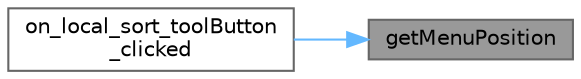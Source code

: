 digraph "getMenuPosition"
{
 // LATEX_PDF_SIZE
  bgcolor="transparent";
  edge [fontname=Helvetica,fontsize=10,labelfontname=Helvetica,labelfontsize=10];
  node [fontname=Helvetica,fontsize=10,shape=box,height=0.2,width=0.4];
  rankdir="RL";
  Node1 [id="Node000001",label="getMenuPosition",height=0.2,width=0.4,color="gray40", fillcolor="grey60", style="filled", fontcolor="black",tooltip="获取菜单位置"];
  Node1 -> Node2 [id="edge1_Node000001_Node000002",dir="back",color="steelblue1",style="solid",tooltip=" "];
  Node2 [id="Node000002",label="on_local_sort_toolButton\l_clicked",height=0.2,width=0.4,color="grey40", fillcolor="white", style="filled",URL="$class_local_song.html#ab1d647c356b8cc30806b75c9d07ef8ff",tooltip="排序按钮点击槽函数"];
}
